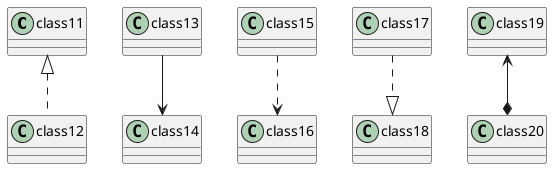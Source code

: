 @startuml
class11 <|.. class12
class13 --> class14
class15 ..> class16
class17 ..|> class18
class19 <--* class20
@enduml
